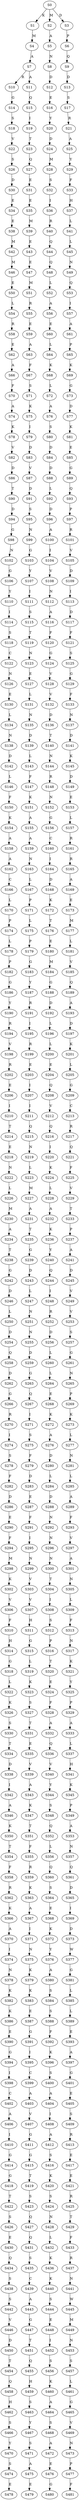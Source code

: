 strict digraph  {
	S0 -> S1 [ label = K ];
	S0 -> S2 [ label = M ];
	S0 -> S3 [ label = D ];
	S1 -> S4 [ label = M ];
	S2 -> S5 [ label = A ];
	S3 -> S6 [ label = P ];
	S4 -> S7 [ label = A ];
	S5 -> S8 [ label = N ];
	S6 -> S9 [ label = Q ];
	S7 -> S10 [ label = R ];
	S7 -> S11 [ label = A ];
	S8 -> S12 [ label = D ];
	S9 -> S13 [ label = D ];
	S10 -> S14 [ label = G ];
	S11 -> S15 [ label = Q ];
	S12 -> S16 [ label = E ];
	S13 -> S17 [ label = S ];
	S14 -> S18 [ label = S ];
	S15 -> S19 [ label = I ];
	S16 -> S20 [ label = Y ];
	S17 -> S21 [ label = R ];
	S18 -> S22 [ label = V ];
	S19 -> S23 [ label = T ];
	S20 -> S24 [ label = D ];
	S21 -> S25 [ label = A ];
	S22 -> S26 [ label = S ];
	S23 -> S27 [ label = Q ];
	S24 -> S28 [ label = M ];
	S25 -> S29 [ label = Y ];
	S26 -> S30 [ label = D ];
	S27 -> S31 [ label = E ];
	S28 -> S32 [ label = S ];
	S29 -> S33 [ label = F ];
	S30 -> S34 [ label = E ];
	S31 -> S35 [ label = E ];
	S32 -> S36 [ label = I ];
	S33 -> S37 [ label = H ];
	S34 -> S38 [ label = E ];
	S35 -> S39 [ label = M ];
	S36 -> S40 [ label = R ];
	S37 -> S41 [ label = L ];
	S38 -> S42 [ label = M ];
	S39 -> S43 [ label = E ];
	S40 -> S44 [ label = Q ];
	S41 -> S45 [ label = L ];
	S42 -> S46 [ label = M ];
	S43 -> S47 [ label = E ];
	S44 -> S48 [ label = Q ];
	S45 -> S49 [ label = N ];
	S46 -> S50 [ label = E ];
	S47 -> S51 [ label = M ];
	S48 -> S52 [ label = L ];
	S49 -> S53 [ label = Q ];
	S50 -> S54 [ label = L ];
	S51 -> S55 [ label = R ];
	S52 -> S56 [ label = A ];
	S53 -> S57 [ label = I ];
	S54 -> S58 [ label = R ];
	S55 -> S59 [ label = E ];
	S56 -> S60 [ label = E ];
	S57 -> S61 [ label = A ];
	S58 -> S62 [ label = E ];
	S59 -> S63 [ label = A ];
	S60 -> S64 [ label = L ];
	S61 -> S65 [ label = P ];
	S62 -> S66 [ label = A ];
	S63 -> S67 [ label = F ];
	S64 -> S68 [ label = K ];
	S65 -> S69 [ label = K ];
	S66 -> S70 [ label = F ];
	S67 -> S71 [ label = S ];
	S68 -> S72 [ label = L ];
	S69 -> S73 [ label = G ];
	S70 -> S74 [ label = A ];
	S71 -> S75 [ label = K ];
	S72 -> S76 [ label = A ];
	S73 -> S77 [ label = D ];
	S74 -> S78 [ label = K ];
	S75 -> S79 [ label = I ];
	S76 -> S80 [ label = S ];
	S77 -> S81 [ label = K ];
	S78 -> S82 [ label = V ];
	S79 -> S83 [ label = D ];
	S80 -> S84 [ label = D ];
	S81 -> S85 [ label = E ];
	S82 -> S86 [ label = D ];
	S83 -> S87 [ label = V ];
	S84 -> S88 [ label = D ];
	S85 -> S89 [ label = G ];
	S86 -> S90 [ label = T ];
	S87 -> S91 [ label = D ];
	S88 -> S92 [ label = L ];
	S89 -> S93 [ label = Q ];
	S90 -> S94 [ label = D ];
	S91 -> S95 [ label = S ];
	S92 -> S96 [ label = D ];
	S93 -> S97 [ label = P ];
	S94 -> S98 [ label = G ];
	S95 -> S99 [ label = N ];
	S96 -> S100 [ label = A ];
	S97 -> S101 [ label = R ];
	S98 -> S102 [ label = N ];
	S99 -> S103 [ label = G ];
	S100 -> S104 [ label = I ];
	S101 -> S105 [ label = V ];
	S102 -> S106 [ label = G ];
	S103 -> S107 [ label = Y ];
	S104 -> S108 [ label = V ];
	S105 -> S109 [ label = D ];
	S106 -> S110 [ label = Y ];
	S107 -> S111 [ label = I ];
	S108 -> S112 [ label = N ];
	S109 -> S113 [ label = I ];
	S110 -> S114 [ label = I ];
	S111 -> S115 [ label = S ];
	S112 -> S116 [ label = A ];
	S113 -> S117 [ label = D ];
	S114 -> S118 [ label = S ];
	S115 -> S119 [ label = T ];
	S116 -> S120 [ label = F ];
	S117 -> S121 [ label = F ];
	S118 -> S122 [ label = C ];
	S119 -> S123 [ label = N ];
	S120 -> S124 [ label = G ];
	S121 -> S125 [ label = S ];
	S122 -> S126 [ label = N ];
	S123 -> S127 [ label = E ];
	S124 -> S128 [ label = V ];
	S125 -> S129 [ label = G ];
	S126 -> S130 [ label = E ];
	S127 -> S131 [ label = L ];
	S128 -> S132 [ label = V ];
	S129 -> S133 [ label = F ];
	S130 -> S134 [ label = L ];
	S131 -> S135 [ label = N ];
	S132 -> S136 [ label = D ];
	S133 -> S137 [ label = N ];
	S134 -> S138 [ label = N ];
	S135 -> S139 [ label = D ];
	S136 -> S140 [ label = T ];
	S137 -> S141 [ label = D ];
	S138 -> S142 [ label = D ];
	S139 -> S143 [ label = L ];
	S140 -> S144 [ label = N ];
	S141 -> S145 [ label = K ];
	S142 -> S146 [ label = L ];
	S143 -> S147 [ label = F ];
	S144 -> S148 [ label = R ];
	S145 -> S149 [ label = D ];
	S146 -> S150 [ label = F ];
	S147 -> S151 [ label = K ];
	S148 -> S152 [ label = N ];
	S149 -> S153 [ label = E ];
	S150 -> S154 [ label = K ];
	S151 -> S155 [ label = A ];
	S152 -> S156 [ label = G ];
	S153 -> S157 [ label = L ];
	S154 -> S158 [ label = A ];
	S155 -> S159 [ label = A ];
	S156 -> S160 [ label = C ];
	S157 -> S161 [ label = R ];
	S158 -> S162 [ label = A ];
	S159 -> S163 [ label = N ];
	S160 -> S164 [ label = I ];
	S161 -> S165 [ label = R ];
	S162 -> S166 [ label = C ];
	S163 -> S167 [ label = L ];
	S164 -> S168 [ label = D ];
	S165 -> S169 [ label = A ];
	S166 -> S170 [ label = L ];
	S167 -> S171 [ label = P ];
	S168 -> S172 [ label = K ];
	S169 -> S173 [ label = E ];
	S170 -> S174 [ label = P ];
	S171 -> S175 [ label = L ];
	S172 -> S176 [ label = T ];
	S173 -> S177 [ label = M ];
	S174 -> S178 [ label = L ];
	S175 -> S179 [ label = P ];
	S176 -> S180 [ label = E ];
	S177 -> S181 [ label = L ];
	S178 -> S182 [ label = P ];
	S179 -> S183 [ label = G ];
	S180 -> S184 [ label = M ];
	S181 -> S185 [ label = V ];
	S182 -> S186 [ label = G ];
	S183 -> S187 [ label = Y ];
	S184 -> S188 [ label = G ];
	S185 -> S189 [ label = Q ];
	S186 -> S190 [ label = Y ];
	S187 -> S191 [ label = R ];
	S188 -> S192 [ label = D ];
	S189 -> S193 [ label = A ];
	S190 -> S194 [ label = R ];
	S191 -> S195 [ label = I ];
	S192 -> S196 [ label = L ];
	S193 -> S197 [ label = D ];
	S194 -> S198 [ label = V ];
	S195 -> S199 [ label = R ];
	S196 -> S200 [ label = L ];
	S197 -> S201 [ label = K ];
	S198 -> S202 [ label = R ];
	S199 -> S203 [ label = E ];
	S200 -> S204 [ label = E ];
	S201 -> S205 [ label = L ];
	S202 -> S206 [ label = E ];
	S203 -> S207 [ label = I ];
	S204 -> S208 [ label = Q ];
	S205 -> S209 [ label = G ];
	S206 -> S210 [ label = I ];
	S207 -> S211 [ label = I ];
	S208 -> S212 [ label = V ];
	S209 -> S213 [ label = C ];
	S210 -> S214 [ label = T ];
	S211 -> S215 [ label = Q ];
	S212 -> S216 [ label = Q ];
	S213 -> S217 [ label = R ];
	S214 -> S218 [ label = E ];
	S215 -> S219 [ label = N ];
	S216 -> S220 [ label = I ];
	S217 -> S221 [ label = Q ];
	S218 -> S222 [ label = N ];
	S219 -> S223 [ label = L ];
	S220 -> S224 [ label = K ];
	S221 -> S225 [ label = F ];
	S222 -> S226 [ label = L ];
	S223 -> S227 [ label = M ];
	S224 -> S228 [ label = L ];
	S225 -> S229 [ label = V ];
	S226 -> S230 [ label = M ];
	S227 -> S231 [ label = A ];
	S228 -> S232 [ label = A ];
	S229 -> S233 [ label = T ];
	S230 -> S234 [ label = A ];
	S231 -> S235 [ label = T ];
	S232 -> S236 [ label = K ];
	S233 -> S237 [ label = P ];
	S234 -> S238 [ label = T ];
	S235 -> S239 [ label = G ];
	S236 -> S240 [ label = Y ];
	S237 -> S241 [ label = A ];
	S238 -> S242 [ label = G ];
	S239 -> S243 [ label = D ];
	S240 -> S244 [ label = Q ];
	S241 -> S245 [ label = D ];
	S242 -> S246 [ label = D ];
	S243 -> S247 [ label = L ];
	S244 -> S248 [ label = I ];
	S245 -> S249 [ label = V ];
	S246 -> S250 [ label = L ];
	S247 -> S251 [ label = N ];
	S248 -> S252 [ label = R ];
	S249 -> S253 [ label = V ];
	S250 -> S254 [ label = D ];
	S251 -> S255 [ label = N ];
	S252 -> S256 [ label = D ];
	S253 -> S257 [ label = S ];
	S254 -> S258 [ label = Q ];
	S255 -> S259 [ label = D ];
	S256 -> S260 [ label = L ];
	S257 -> S261 [ label = G ];
	S258 -> S262 [ label = D ];
	S259 -> S263 [ label = G ];
	S260 -> S264 [ label = L ];
	S261 -> S265 [ label = N ];
	S262 -> S266 [ label = G ];
	S263 -> S267 [ label = Q ];
	S264 -> S268 [ label = E ];
	S265 -> S269 [ label = P ];
	S266 -> S270 [ label = R ];
	S267 -> S271 [ label = I ];
	S268 -> S272 [ label = K ];
	S269 -> S273 [ label = K ];
	S270 -> S274 [ label = I ];
	S271 -> S275 [ label = S ];
	S272 -> S276 [ label = A ];
	S273 -> S277 [ label = L ];
	S274 -> S278 [ label = S ];
	S275 -> S279 [ label = F ];
	S276 -> S280 [ label = D ];
	S277 -> S281 [ label = N ];
	S278 -> S282 [ label = F ];
	S279 -> S283 [ label = D ];
	S280 -> S284 [ label = L ];
	S281 -> S285 [ label = L ];
	S282 -> S286 [ label = D ];
	S283 -> S287 [ label = E ];
	S284 -> S288 [ label = D ];
	S285 -> S289 [ label = A ];
	S286 -> S290 [ label = E ];
	S287 -> S291 [ label = F ];
	S288 -> S292 [ label = N ];
	S289 -> S293 [ label = F ];
	S290 -> S294 [ label = F ];
	S291 -> S295 [ label = I ];
	S292 -> S296 [ label = N ];
	S293 -> S297 [ label = V ];
	S294 -> S298 [ label = M ];
	S295 -> S299 [ label = N ];
	S296 -> S300 [ label = N ];
	S297 -> S301 [ label = A ];
	S298 -> S302 [ label = K ];
	S299 -> S303 [ label = V ];
	S300 -> S304 [ label = T ];
	S301 -> S305 [ label = N ];
	S302 -> S306 [ label = V ];
	S303 -> S307 [ label = V ];
	S304 -> S308 [ label = I ];
	S305 -> S309 [ label = L ];
	S306 -> S310 [ label = F ];
	S307 -> S311 [ label = H ];
	S308 -> S312 [ label = S ];
	S309 -> S313 [ label = F ];
	S310 -> S314 [ label = H ];
	S311 -> S315 [ label = G ];
	S312 -> S316 [ label = P ];
	S313 -> S317 [ label = N ];
	S314 -> S318 [ label = G ];
	S315 -> S319 [ label = L ];
	S316 -> S320 [ label = T ];
	S317 -> S321 [ label = K ];
	S318 -> S322 [ label = L ];
	S319 -> S323 [ label = K ];
	S320 -> S324 [ label = E ];
	S321 -> S325 [ label = Y ];
	S322 -> S326 [ label = K ];
	S323 -> S327 [ label = S ];
	S324 -> S328 [ label = F ];
	S325 -> S329 [ label = P ];
	S326 -> S330 [ label = S ];
	S327 -> S331 [ label = T ];
	S328 -> S332 [ label = A ];
	S329 -> S333 [ label = A ];
	S330 -> S334 [ label = T ];
	S331 -> S335 [ label = E ];
	S332 -> S336 [ label = Q ];
	S333 -> S337 [ label = L ];
	S334 -> S338 [ label = D ];
	S335 -> S339 [ label = V ];
	S336 -> S340 [ label = V ];
	S337 -> S341 [ label = H ];
	S338 -> S342 [ label = I ];
	S339 -> S343 [ label = A ];
	S340 -> S344 [ label = Y ];
	S341 -> S345 [ label = K ];
	S342 -> S346 [ label = A ];
	S343 -> S347 [ label = K ];
	S344 -> S348 [ label = S ];
	S345 -> S349 [ label = P ];
	S346 -> S350 [ label = K ];
	S347 -> S351 [ label = T ];
	S348 -> S352 [ label = Q ];
	S349 -> S353 [ label = A ];
	S350 -> S354 [ label = T ];
	S351 -> S355 [ label = F ];
	S352 -> S356 [ label = L ];
	S353 -> S357 [ label = N ];
	S354 -> S358 [ label = F ];
	S355 -> S359 [ label = R ];
	S356 -> S360 [ label = Q ];
	S357 -> S361 [ label = Q ];
	S358 -> S362 [ label = R ];
	S359 -> S363 [ label = K ];
	S360 -> S364 [ label = S ];
	S361 -> S365 [ label = D ];
	S362 -> S366 [ label = K ];
	S363 -> S367 [ label = A ];
	S364 -> S368 [ label = E ];
	S365 -> S369 [ label = I ];
	S366 -> S370 [ label = A ];
	S367 -> S371 [ label = I ];
	S368 -> S372 [ label = K ];
	S369 -> S373 [ label = D ];
	S370 -> S374 [ label = I ];
	S371 -> S375 [ label = N ];
	S372 -> S376 [ label = Y ];
	S373 -> S377 [ label = W ];
	S374 -> S378 [ label = N ];
	S375 -> S379 [ label = K ];
	S376 -> S380 [ label = A ];
	S377 -> S381 [ label = G ];
	S378 -> S382 [ label = K ];
	S379 -> S383 [ label = K ];
	S380 -> S384 [ label = S ];
	S381 -> S385 [ label = L ];
	S382 -> S386 [ label = K ];
	S383 -> S387 [ label = E ];
	S384 -> S388 [ label = S ];
	S385 -> S389 [ label = L ];
	S386 -> S390 [ label = E ];
	S387 -> S391 [ label = G ];
	S388 -> S392 [ label = F ];
	S389 -> S393 [ label = E ];
	S390 -> S394 [ label = G ];
	S391 -> S395 [ label = I ];
	S392 -> S396 [ label = K ];
	S393 -> S397 [ label = A ];
	S394 -> S398 [ label = I ];
	S395 -> S399 [ label = C ];
	S396 -> S400 [ label = S ];
	S397 -> S401 [ label = G ];
	S398 -> S402 [ label = C ];
	S399 -> S403 [ label = A ];
	S400 -> S404 [ label = A ];
	S401 -> S405 [ label = E ];
	S402 -> S406 [ label = A ];
	S403 -> S407 [ label = V ];
	S404 -> S408 [ label = I ];
	S405 -> S409 [ label = S ];
	S406 -> S410 [ label = I ];
	S407 -> S411 [ label = G ];
	S408 -> S412 [ label = A ];
	S409 -> S413 [ label = R ];
	S410 -> S414 [ label = G ];
	S411 -> S415 [ label = G ];
	S412 -> S416 [ label = S ];
	S413 -> S417 [ label = E ];
	S414 -> S418 [ label = G ];
	S415 -> S419 [ label = T ];
	S416 -> S420 [ label = K ];
	S417 -> S421 [ label = E ];
	S418 -> S422 [ label = T ];
	S419 -> S423 [ label = S ];
	S420 -> S424 [ label = S ];
	S421 -> S425 [ label = R ];
	S422 -> S426 [ label = S ];
	S423 -> S427 [ label = Q ];
	S424 -> S428 [ label = N ];
	S425 -> S429 [ label = T ];
	S426 -> S430 [ label = E ];
	S427 -> S431 [ label = Q ];
	S428 -> S432 [ label = L ];
	S429 -> S433 [ label = F ];
	S430 -> S434 [ label = Q ];
	S431 -> S435 [ label = S ];
	S432 -> S436 [ label = K ];
	S433 -> S437 [ label = R ];
	S434 -> S438 [ label = S ];
	S435 -> S439 [ label = C ];
	S436 -> S440 [ label = K ];
	S437 -> S441 [ label = N ];
	S438 -> S442 [ label = S ];
	S439 -> S443 [ label = A ];
	S440 -> S444 [ label = S ];
	S441 -> S445 [ label = W ];
	S442 -> S446 [ label = V ];
	S443 -> S447 [ label = G ];
	S444 -> S448 [ label = E ];
	S445 -> S449 [ label = M ];
	S446 -> S450 [ label = D ];
	S447 -> S451 [ label = T ];
	S448 -> S452 [ label = I ];
	S449 -> S453 [ label = N ];
	S450 -> S454 [ label = T ];
	S451 -> S455 [ label = Q ];
	S452 -> S456 [ label = S ];
	S453 -> S457 [ label = S ];
	S454 -> S458 [ label = Q ];
	S455 -> S459 [ label = H ];
	S456 -> S460 [ label = K ];
	S457 -> S461 [ label = L ];
	S458 -> S462 [ label = H ];
	S459 -> S463 [ label = S ];
	S460 -> S464 [ label = A ];
	S461 -> S465 [ label = G ];
	S462 -> S466 [ label = S ];
	S463 -> S467 [ label = Y ];
	S464 -> S468 [ label = S ];
	S465 -> S469 [ label = V ];
	S466 -> S470 [ label = Y ];
	S467 -> S471 [ label = S ];
	S468 -> S472 [ label = A ];
	S469 -> S473 [ label = N ];
	S470 -> S474 [ label = S ];
	S471 -> S475 [ label = A ];
	S472 -> S476 [ label = E ];
	S473 -> S477 [ label = P ];
	S474 -> S478 [ label = E ];
	S475 -> S479 [ label = E ];
	S476 -> S480 [ label = G ];
	S477 -> S481 [ label = F ];
}
